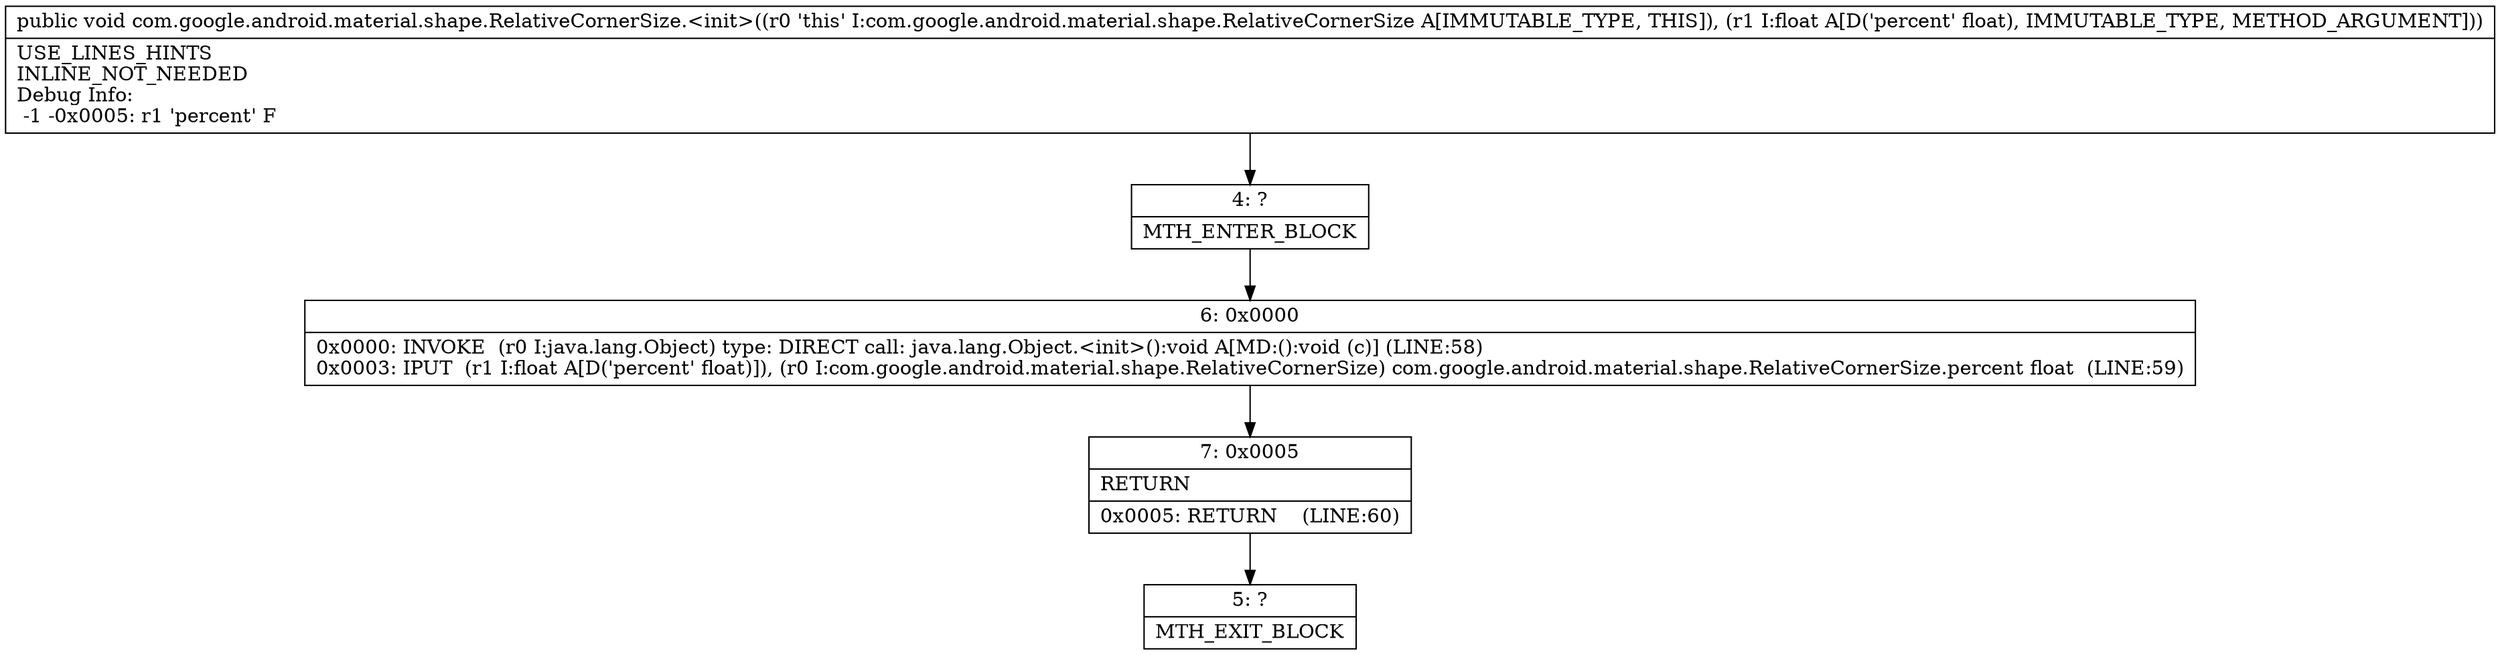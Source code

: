 digraph "CFG forcom.google.android.material.shape.RelativeCornerSize.\<init\>(F)V" {
Node_4 [shape=record,label="{4\:\ ?|MTH_ENTER_BLOCK\l}"];
Node_6 [shape=record,label="{6\:\ 0x0000|0x0000: INVOKE  (r0 I:java.lang.Object) type: DIRECT call: java.lang.Object.\<init\>():void A[MD:():void (c)] (LINE:58)\l0x0003: IPUT  (r1 I:float A[D('percent' float)]), (r0 I:com.google.android.material.shape.RelativeCornerSize) com.google.android.material.shape.RelativeCornerSize.percent float  (LINE:59)\l}"];
Node_7 [shape=record,label="{7\:\ 0x0005|RETURN\l|0x0005: RETURN    (LINE:60)\l}"];
Node_5 [shape=record,label="{5\:\ ?|MTH_EXIT_BLOCK\l}"];
MethodNode[shape=record,label="{public void com.google.android.material.shape.RelativeCornerSize.\<init\>((r0 'this' I:com.google.android.material.shape.RelativeCornerSize A[IMMUTABLE_TYPE, THIS]), (r1 I:float A[D('percent' float), IMMUTABLE_TYPE, METHOD_ARGUMENT]))  | USE_LINES_HINTS\lINLINE_NOT_NEEDED\lDebug Info:\l  \-1 \-0x0005: r1 'percent' F\l}"];
MethodNode -> Node_4;Node_4 -> Node_6;
Node_6 -> Node_7;
Node_7 -> Node_5;
}

